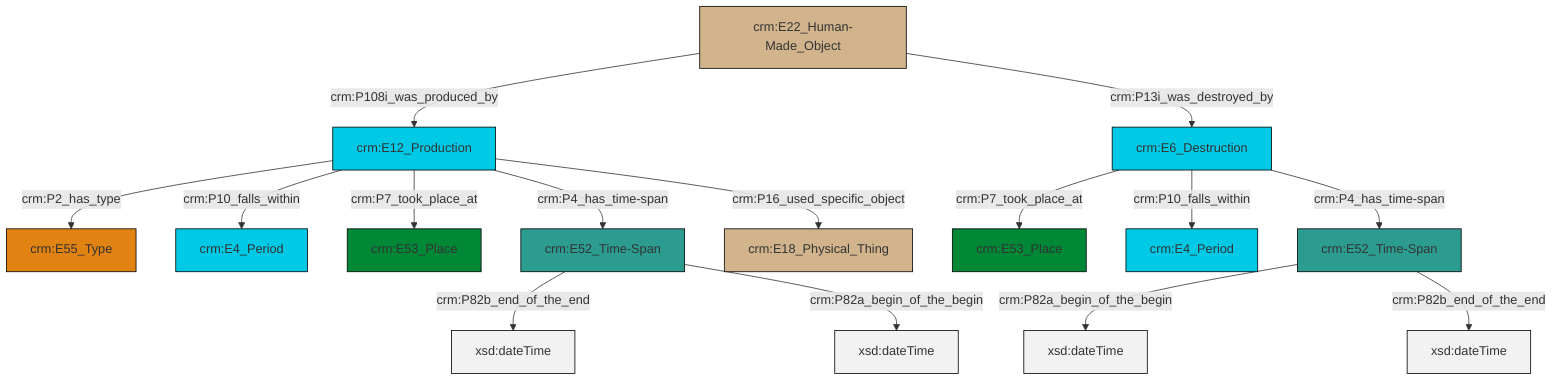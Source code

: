 graph TD
classDef Literal fill:#f2f2f2,stroke:#000000;
classDef CRM_Entity fill:#FFFFFF,stroke:#000000;
classDef Temporal_Entity fill:#00C9E6, stroke:#000000;
classDef Type fill:#E18312, stroke:#000000;
classDef Time-Span fill:#2C9C91, stroke:#000000;
classDef Appellation fill:#FFEB7F, stroke:#000000;
classDef Place fill:#008836, stroke:#000000;
classDef Persistent_Item fill:#B266B2, stroke:#000000;
classDef Conceptual_Object fill:#FFD700, stroke:#000000;
classDef Physical_Thing fill:#D2B48C, stroke:#000000;
classDef Actor fill:#f58aad, stroke:#000000;
classDef PC_Classes fill:#4ce600, stroke:#000000;
classDef Multi fill:#cccccc,stroke:#000000;

0["crm:E12_Production"]:::Temporal_Entity -->|crm:P2_has_type| 1["crm:E55_Type"]:::Type
2["crm:E52_Time-Span"]:::Time-Span -->|crm:P82a_begin_of_the_begin| 3[xsd:dateTime]:::Literal
5["crm:E52_Time-Span"]:::Time-Span -->|crm:P82b_end_of_the_end| 6[xsd:dateTime]:::Literal
0["crm:E12_Production"]:::Temporal_Entity -->|crm:P10_falls_within| 7["crm:E4_Period"]:::Temporal_Entity
10["crm:E22_Human-Made_Object"]:::Physical_Thing -->|crm:P108i_was_produced_by| 0["crm:E12_Production"]:::Temporal_Entity
2["crm:E52_Time-Span"]:::Time-Span -->|crm:P82b_end_of_the_end| 12[xsd:dateTime]:::Literal
0["crm:E12_Production"]:::Temporal_Entity -->|crm:P7_took_place_at| 16["crm:E53_Place"]:::Place
5["crm:E52_Time-Span"]:::Time-Span -->|crm:P82a_begin_of_the_begin| 20[xsd:dateTime]:::Literal
0["crm:E12_Production"]:::Temporal_Entity -->|crm:P4_has_time-span| 5["crm:E52_Time-Span"]:::Time-Span
18["crm:E6_Destruction"]:::Temporal_Entity -->|crm:P7_took_place_at| 13["crm:E53_Place"]:::Place
10["crm:E22_Human-Made_Object"]:::Physical_Thing -->|crm:P13i_was_destroyed_by| 18["crm:E6_Destruction"]:::Temporal_Entity
0["crm:E12_Production"]:::Temporal_Entity -->|crm:P16_used_specific_object| 21["crm:E18_Physical_Thing"]:::Physical_Thing
18["crm:E6_Destruction"]:::Temporal_Entity -->|crm:P10_falls_within| 8["crm:E4_Period"]:::Temporal_Entity
18["crm:E6_Destruction"]:::Temporal_Entity -->|crm:P4_has_time-span| 2["crm:E52_Time-Span"]:::Time-Span